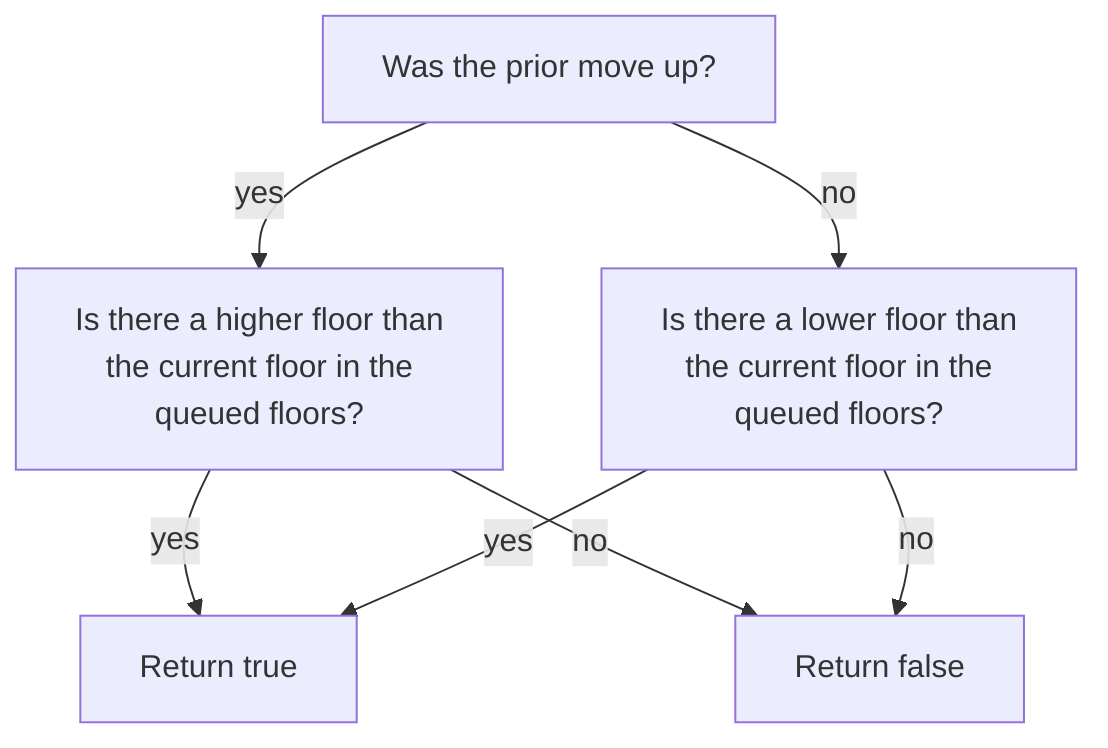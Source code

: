 flowchart TD
    A["Was the prior move up?"]
    B["Is there a higher floor than<br> the current floor in the<br> queued floors?"]
    C["Return true"]
    D["Return false"]
    E["Is there a lower floor than<br> the current floor in the<br> queued floors?"]
    A -->|yes| B
    A -->|no| E
    B -->|yes| C
    B -->|no| D
    E -->|yes| C
    E -->|no| D